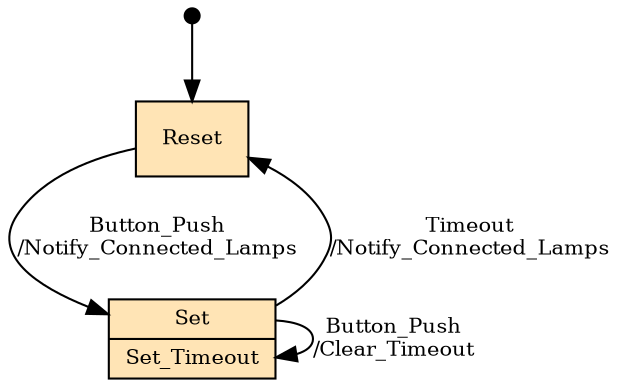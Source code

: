 
      digraph {
      edge [fontsize=10];
      node [shape=record, style=filled, fillcolor=moccasin, fontsize=10];
      Initial[shape=point, fillcolor=black, width=0.1];
Reset[label="{Reset}"];
Set[label="{Set|Set_Timeout}"];
Initial->Reset;
Reset->Set[label="Button_Push    \n/Notify_Connected_Lamps    "];
Set->Reset[label="Timeout    \n/Notify_Connected_Lamps    "];
Set->Set[label="Button_Push    \n/Clear_Timeout    "];

      }
    